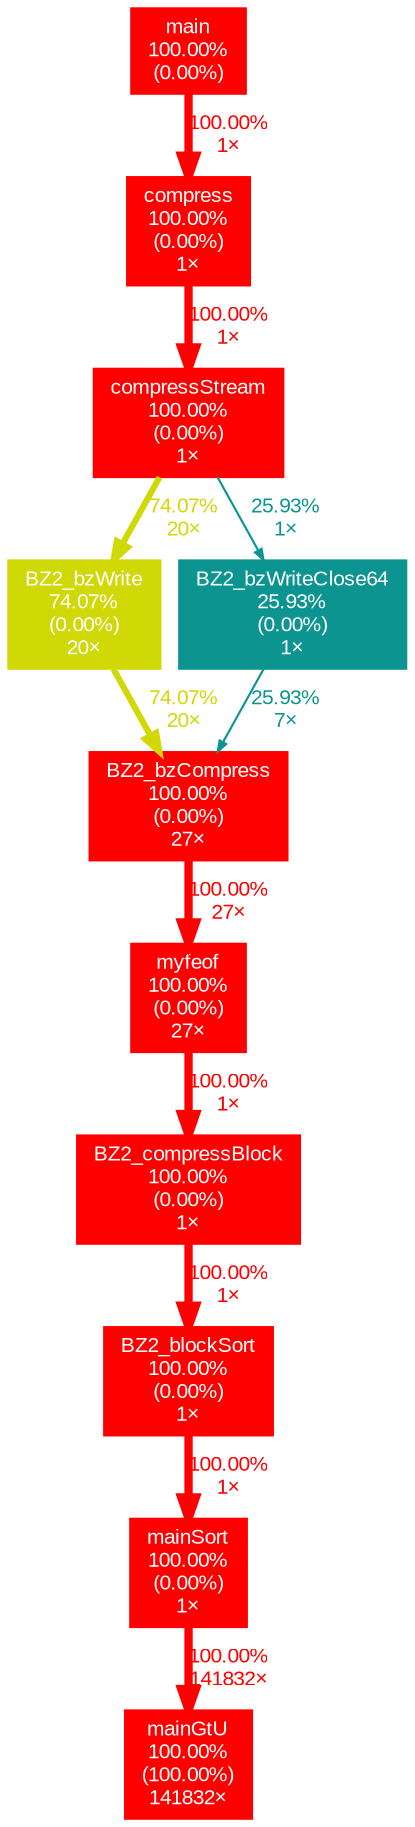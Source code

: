 digraph {
	graph [fontname=Arial, nodesep=0.125, ranksep=0.25];
	node [fontcolor=white, fontname=Arial, height=0, shape=box, style=filled, width=0];
	edge [fontname=Arial];
	1 [color="#ff0000", fontcolor="#ffffff", fontsize="10.00", label="mainGtU\n100.00%\n(100.00%)\n141832×"];
	2 [color="#ff0000", fontcolor="#ffffff", fontsize="10.00", label="BZ2_bzCompress\n100.00%\n(0.00%)\n27×"];
	2 -> 3 [arrowsize="1.00", color="#ff0000", fontcolor="#ff0000", fontsize="10.00", label="100.00%\n27×", labeldistance="4.00", penwidth="4.00"];
	3 [color="#ff0000", fontcolor="#ffffff", fontsize="10.00", label="myfeof\n100.00%\n(0.00%)\n27×"];
	3 -> 5 [arrowsize="1.00", color="#ff0000", fontcolor="#ff0000", fontsize="10.00", label="100.00%\n1×", labeldistance="4.00", penwidth="4.00"];
	4 [color="#ff0000", fontcolor="#ffffff", fontsize="10.00", label="BZ2_blockSort\n100.00%\n(0.00%)\n1×"];
	4 -> 8 [arrowsize="1.00", color="#ff0000", fontcolor="#ff0000", fontsize="10.00", label="100.00%\n1×", labeldistance="4.00", penwidth="4.00"];
	5 [color="#ff0000", fontcolor="#ffffff", fontsize="10.00", label="BZ2_compressBlock\n100.00%\n(0.00%)\n1×"];
	5 -> 4 [arrowsize="1.00", color="#ff0000", fontcolor="#ff0000", fontsize="10.00", label="100.00%\n1×", labeldistance="4.00", penwidth="4.00"];
	6 [color="#ff0000", fontcolor="#ffffff", fontsize="10.00", label="compress\n100.00%\n(0.00%)\n1×"];
	6 -> 7 [arrowsize="1.00", color="#ff0000", fontcolor="#ff0000", fontsize="10.00", label="100.00%\n1×", labeldistance="4.00", penwidth="4.00"];
	7 [color="#ff0000", fontcolor="#ffffff", fontsize="10.00", label="compressStream\n100.00%\n(0.00%)\n1×"];
	7 -> 10 [arrowsize="0.86", color="#d0d806", fontcolor="#d0d806", fontsize="10.00", label="74.07%\n20×", labeldistance="2.96", penwidth="2.96"];
	7 -> 11 [arrowsize="0.51", color="#0c9590", fontcolor="#0c9590", fontsize="10.00", label="25.93%\n1×", labeldistance="1.04", penwidth="1.04"];
	8 [color="#ff0000", fontcolor="#ffffff", fontsize="10.00", label="mainSort\n100.00%\n(0.00%)\n1×"];
	8 -> 1 [arrowsize="1.00", color="#ff0000", fontcolor="#ff0000", fontsize="10.00", label="100.00%\n141832×", labeldistance="4.00", penwidth="4.00"];
	9 [color="#ff0000", fontcolor="#ffffff", fontsize="10.00", label="main\n100.00%\n(0.00%)"];
	9 -> 6 [arrowsize="1.00", color="#ff0000", fontcolor="#ff0000", fontsize="10.00", label="100.00%\n1×", labeldistance="4.00", penwidth="4.00"];
	10 [color="#d0d806", fontcolor="#ffffff", fontsize="10.00", label="BZ2_bzWrite\n74.07%\n(0.00%)\n20×"];
	10 -> 2 [arrowsize="0.86", color="#d0d806", fontcolor="#d0d806", fontsize="10.00", label="74.07%\n20×", labeldistance="2.96", penwidth="2.96"];
	11 [color="#0c9590", fontcolor="#ffffff", fontsize="10.00", label="BZ2_bzWriteClose64\n25.93%\n(0.00%)\n1×"];
	11 -> 2 [arrowsize="0.51", color="#0c9590", fontcolor="#0c9590", fontsize="10.00", label="25.93%\n7×", labeldistance="1.04", penwidth="1.04"];
}
